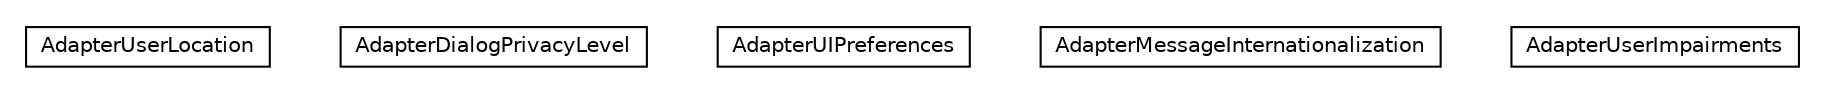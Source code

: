 #!/usr/local/bin/dot
#
# Class diagram 
# Generated by UMLGraph version R5_6-24-gf6e263 (http://www.umlgraph.org/)
#

digraph G {
	edge [fontname="Helvetica",fontsize=10,labelfontname="Helvetica",labelfontsize=10];
	node [fontname="Helvetica",fontsize=10,shape=plaintext];
	nodesep=0.25;
	ranksep=0.5;
	// org.universAAL.ui.dm.adapters.AdapterUserLocation
	c1124569 [label=<<table title="org.universAAL.ui.dm.adapters.AdapterUserLocation" border="0" cellborder="1" cellspacing="0" cellpadding="2" port="p" href="./AdapterUserLocation.html">
		<tr><td><table border="0" cellspacing="0" cellpadding="1">
<tr><td align="center" balign="center"> AdapterUserLocation </td></tr>
		</table></td></tr>
		</table>>, URL="./AdapterUserLocation.html", fontname="Helvetica", fontcolor="black", fontsize=10.0];
	// org.universAAL.ui.dm.adapters.AdapterDialogPrivacyLevel
	c1124570 [label=<<table title="org.universAAL.ui.dm.adapters.AdapterDialogPrivacyLevel" border="0" cellborder="1" cellspacing="0" cellpadding="2" port="p" href="./AdapterDialogPrivacyLevel.html">
		<tr><td><table border="0" cellspacing="0" cellpadding="1">
<tr><td align="center" balign="center"> AdapterDialogPrivacyLevel </td></tr>
		</table></td></tr>
		</table>>, URL="./AdapterDialogPrivacyLevel.html", fontname="Helvetica", fontcolor="black", fontsize=10.0];
	// org.universAAL.ui.dm.adapters.AdapterUIPreferences
	c1124571 [label=<<table title="org.universAAL.ui.dm.adapters.AdapterUIPreferences" border="0" cellborder="1" cellspacing="0" cellpadding="2" port="p" href="./AdapterUIPreferences.html">
		<tr><td><table border="0" cellspacing="0" cellpadding="1">
<tr><td align="center" balign="center"> AdapterUIPreferences </td></tr>
		</table></td></tr>
		</table>>, URL="./AdapterUIPreferences.html", fontname="Helvetica", fontcolor="black", fontsize=10.0];
	// org.universAAL.ui.dm.adapters.AdapterMessageInternationalization
	c1124572 [label=<<table title="org.universAAL.ui.dm.adapters.AdapterMessageInternationalization" border="0" cellborder="1" cellspacing="0" cellpadding="2" port="p" href="./AdapterMessageInternationalization.html">
		<tr><td><table border="0" cellspacing="0" cellpadding="1">
<tr><td align="center" balign="center"> AdapterMessageInternationalization </td></tr>
		</table></td></tr>
		</table>>, URL="./AdapterMessageInternationalization.html", fontname="Helvetica", fontcolor="black", fontsize=10.0];
	// org.universAAL.ui.dm.adapters.AdapterUserImpairments
	c1124573 [label=<<table title="org.universAAL.ui.dm.adapters.AdapterUserImpairments" border="0" cellborder="1" cellspacing="0" cellpadding="2" port="p" href="./AdapterUserImpairments.html">
		<tr><td><table border="0" cellspacing="0" cellpadding="1">
<tr><td align="center" balign="center"> AdapterUserImpairments </td></tr>
		</table></td></tr>
		</table>>, URL="./AdapterUserImpairments.html", fontname="Helvetica", fontcolor="black", fontsize=10.0];
}

